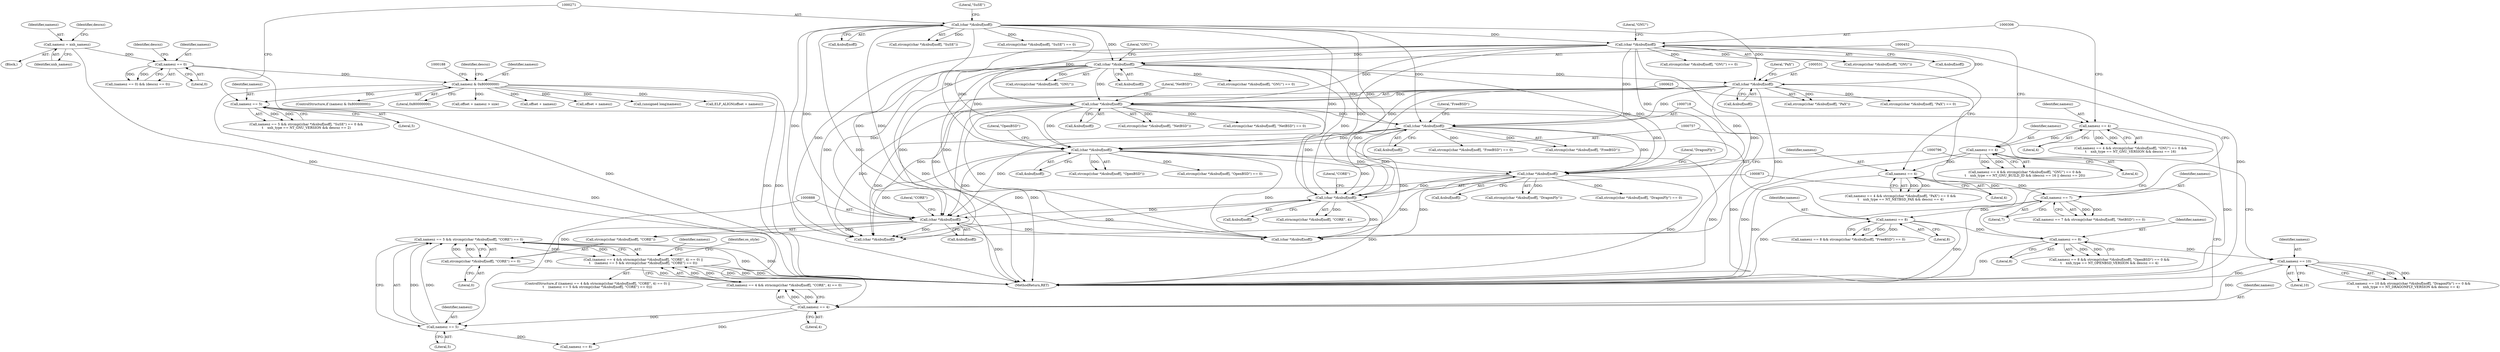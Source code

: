 digraph "0_file_39c7ac1106be844a5296d3eb5971946cc09ffda0@API" {
"1000881" [label="(Call,namesz == 5 && strcmp((char *)&nbuf[noff], \"CORE\") == 0)"];
"1000882" [label="(Call,namesz == 5)"];
"1000867" [label="(Call,namesz == 4)"];
"1000789" [label="(Call,namesz == 10)"];
"1000750" [label="(Call,namesz == 8)"];
"1000712" [label="(Call,namesz == 8)"];
"1000619" [label="(Call,namesz == 7)"];
"1000524" [label="(Call,namesz == 4)"];
"1000445" [label="(Call,namesz == 4)"];
"1000299" [label="(Call,namesz == 4)"];
"1000264" [label="(Call,namesz == 5)"];
"1000183" [label="(Call,namesz & 0x80000000)"];
"1000168" [label="(Call,namesz == 0)"];
"1000160" [label="(Call,namesz = xnh_namesz)"];
"1000885" [label="(Call,strcmp((char *)&nbuf[noff], \"CORE\") == 0)"];
"1000887" [label="(Call,(char *)&nbuf[noff])"];
"1000872" [label="(Call,(char *)&nbuf[noff])"];
"1000756" [label="(Call,(char *)&nbuf[noff])"];
"1000624" [label="(Call,(char *)&nbuf[noff])"];
"1000305" [label="(Call,(char *)&nbuf[noff])"];
"1000270" [label="(Call,(char *)&nbuf[noff])"];
"1000451" [label="(Call,(char *)&nbuf[noff])"];
"1000530" [label="(Call,(char *)&nbuf[noff])"];
"1000717" [label="(Call,(char *)&nbuf[noff])"];
"1000795" [label="(Call,(char *)&nbuf[noff])"];
"1000865" [label="(Call,(namesz == 4 && strncmp((char *)&nbuf[noff], \"CORE\", 4) == 0) ||\n\t    (namesz == 5 && strcmp((char *)&nbuf[noff], \"CORE\") == 0))"];
"1000883" [label="(Identifier,namesz)"];
"1000624" [label="(Call,(char *)&nbuf[noff])"];
"1000272" [label="(Call,&nbuf[noff])"];
"1000449" [label="(Call,strcmp((char *)&nbuf[noff], \"GNU\") == 0)"];
"1000889" [label="(Call,&nbuf[noff])"];
"1000791" [label="(Literal,10)"];
"1000902" [label="(Identifier,namesz)"];
"1000300" [label="(Identifier,namesz)"];
"1000266" [label="(Literal,5)"];
"1000447" [label="(Literal,4)"];
"1000865" [label="(Call,(namesz == 4 && strncmp((char *)&nbuf[noff], \"CORE\", 4) == 0) ||\n\t    (namesz == 5 && strcmp((char *)&nbuf[noff], \"CORE\") == 0))"];
"1000756" [label="(Call,(char *)&nbuf[noff])"];
"1000754" [label="(Call,strcmp((char *)&nbuf[noff], \"OpenBSD\") == 0)"];
"1000192" [label="(Call,(unsigned long)namesz)"];
"1000169" [label="(Identifier,namesz)"];
"1000886" [label="(Call,strcmp((char *)&nbuf[noff], \"CORE\"))"];
"1000906" [label="(Call,(char *)&nbuf[noff])"];
"1000276" [label="(Literal,\"SuSE\")"];
"1000794" [label="(Call,strcmp((char *)&nbuf[noff], \"DragonFly\"))"];
"1000620" [label="(Identifier,namesz)"];
"1000751" [label="(Identifier,namesz)"];
"1000217" [label="(Call,ELF_ALIGN(offset + namesz))"];
"1000719" [label="(Call,&nbuf[noff])"];
"1000790" [label="(Identifier,namesz)"];
"1000867" [label="(Call,namesz == 4)"];
"1000789" [label="(Call,namesz == 10)"];
"1000182" [label="(ControlStructure,if (namesz & 0x80000000))"];
"1000872" [label="(Call,(char *)&nbuf[noff])"];
"1000762" [label="(Literal,\"OpenBSD\")"];
"1000868" [label="(Identifier,namesz)"];
"1000893" [label="(Literal,\"CORE\")"];
"1000162" [label="(Identifier,xnh_namesz)"];
"1000445" [label="(Call,namesz == 4)"];
"1000183" [label="(Call,namesz & 0x80000000)"];
"1000750" [label="(Call,namesz == 8)"];
"1000265" [label="(Identifier,namesz)"];
"1000712" [label="(Call,namesz == 8)"];
"1000801" [label="(Literal,\"DragonFly\")"];
"1000185" [label="(Literal,0x80000000)"];
"1000222" [label="(Call,offset + namesz > size)"];
"1000711" [label="(Call,namesz == 8 && strcmp((char *)&nbuf[noff], \"FreeBSD\") == 0)"];
"1000298" [label="(Call,namesz == 4 && strcmp((char *)&nbuf[noff], \"GNU\") == 0 &&\n\t    xnh_type == NT_GNU_VERSION && descsz == 16)"];
"1000717" [label="(Call,(char *)&nbuf[noff])"];
"1000532" [label="(Call,&nbuf[noff])"];
"1000305" [label="(Call,(char *)&nbuf[noff])"];
"1000450" [label="(Call,strcmp((char *)&nbuf[noff], \"GNU\"))"];
"1000199" [label="(Identifier,descsz)"];
"1000303" [label="(Call,strcmp((char *)&nbuf[noff], \"GNU\") == 0)"];
"1000263" [label="(Call,namesz == 5 && strcmp((char *)&nbuf[noff], \"SuSE\") == 0 &&\n\t    xnh_type == NT_GNU_VERSION && descsz == 2)"];
"1000269" [label="(Call,strcmp((char *)&nbuf[noff], \"SuSE\"))"];
"1000536" [label="(Literal,\"PaX\")"];
"1000723" [label="(Literal,\"FreeBSD\")"];
"1000885" [label="(Call,strcmp((char *)&nbuf[noff], \"CORE\") == 0)"];
"1000925" [label="(Call,(char *)&nbuf[noff])"];
"1000882" [label="(Call,namesz == 5)"];
"1000457" [label="(Literal,\"GNU\")"];
"1000268" [label="(Call,strcmp((char *)&nbuf[noff], \"SuSE\") == 0)"];
"1000621" [label="(Literal,7)"];
"1000170" [label="(Literal,0)"];
"1000793" [label="(Call,strcmp((char *)&nbuf[noff], \"DragonFly\") == 0)"];
"1000619" [label="(Call,namesz == 7)"];
"1000270" [label="(Call,(char *)&nbuf[noff])"];
"1000797" [label="(Call,&nbuf[noff])"];
"1000223" [label="(Call,offset + namesz)"];
"1000630" [label="(Literal,\"NetBSD\")"];
"1000164" [label="(Identifier,descsz)"];
"1000311" [label="(Literal,\"GNU\")"];
"1001237" [label="(MethodReturn,RET)"];
"1000715" [label="(Call,strcmp((char *)&nbuf[noff], \"FreeBSD\") == 0)"];
"1000530" [label="(Call,(char *)&nbuf[noff])"];
"1000626" [label="(Call,&nbuf[noff])"];
"1000758" [label="(Call,&nbuf[noff])"];
"1000878" [label="(Literal,\"CORE\")"];
"1000304" [label="(Call,strcmp((char *)&nbuf[noff], \"GNU\"))"];
"1000167" [label="(Call,(namesz == 0) && (descsz == 0))"];
"1000307" [label="(Call,&nbuf[noff])"];
"1000623" [label="(Call,strcmp((char *)&nbuf[noff], \"NetBSD\"))"];
"1000451" [label="(Call,(char *)&nbuf[noff])"];
"1000866" [label="(Call,namesz == 4 && strncmp((char *)&nbuf[noff], \"CORE\", 4) == 0)"];
"1000299" [label="(Call,namesz == 4)"];
"1000795" [label="(Call,(char *)&nbuf[noff])"];
"1000529" [label="(Call,strcmp((char *)&nbuf[noff], \"PaX\"))"];
"1000446" [label="(Identifier,namesz)"];
"1000894" [label="(Literal,0)"];
"1000526" [label="(Literal,4)"];
"1000618" [label="(Call,namesz == 7 && strcmp((char *)&nbuf[noff], \"NetBSD\") == 0)"];
"1000869" [label="(Literal,4)"];
"1000871" [label="(Call,strncmp((char *)&nbuf[noff], \"CORE\", 4))"];
"1000168" [label="(Call,namesz == 0)"];
"1000528" [label="(Call,strcmp((char *)&nbuf[noff], \"PaX\") == 0)"];
"1000752" [label="(Literal,8)"];
"1000713" [label="(Identifier,namesz)"];
"1000161" [label="(Identifier,namesz)"];
"1000622" [label="(Call,strcmp((char *)&nbuf[noff], \"NetBSD\") == 0)"];
"1000301" [label="(Literal,4)"];
"1000881" [label="(Call,namesz == 5 && strcmp((char *)&nbuf[noff], \"CORE\") == 0)"];
"1000749" [label="(Call,namesz == 8 && strcmp((char *)&nbuf[noff], \"OpenBSD\") == 0 &&\n\t    xnh_type == NT_OPENBSD_VERSION && descsz == 4)"];
"1000874" [label="(Call,&nbuf[noff])"];
"1000525" [label="(Identifier,namesz)"];
"1000160" [label="(Call,namesz = xnh_namesz)"];
"1000901" [label="(Call,namesz == 8)"];
"1000755" [label="(Call,strcmp((char *)&nbuf[noff], \"OpenBSD\"))"];
"1000864" [label="(ControlStructure,if ((namesz == 4 && strncmp((char *)&nbuf[noff], \"CORE\", 4) == 0) ||\n\t    (namesz == 5 && strcmp((char *)&nbuf[noff], \"CORE\") == 0)))"];
"1000184" [label="(Identifier,namesz)"];
"1000523" [label="(Call,namesz == 4 && strcmp((char *)&nbuf[noff], \"PaX\") == 0 &&\n\t    xnh_type == NT_NETBSD_PAX && descsz == 4)"];
"1000788" [label="(Call,namesz == 10 && strcmp((char *)&nbuf[noff], \"DragonFly\") == 0 &&\n\t    xnh_type == NT_DRAGONFLY_VERSION && descsz == 4)"];
"1000716" [label="(Call,strcmp((char *)&nbuf[noff], \"FreeBSD\"))"];
"1000897" [label="(Identifier,os_style)"];
"1000125" [label="(Block,)"];
"1000524" [label="(Call,namesz == 4)"];
"1000453" [label="(Call,&nbuf[noff])"];
"1000264" [label="(Call,namesz == 5)"];
"1000444" [label="(Call,namesz == 4 && strcmp((char *)&nbuf[noff], \"GNU\") == 0 &&\n\t    xnh_type == NT_GNU_BUILD_ID && (descsz == 16 || descsz == 20))"];
"1000714" [label="(Literal,8)"];
"1000218" [label="(Call,offset + namesz)"];
"1000172" [label="(Identifier,descsz)"];
"1000887" [label="(Call,(char *)&nbuf[noff])"];
"1000884" [label="(Literal,5)"];
"1000881" -> "1000865"  [label="AST: "];
"1000881" -> "1000882"  [label="CFG: "];
"1000881" -> "1000885"  [label="CFG: "];
"1000882" -> "1000881"  [label="AST: "];
"1000885" -> "1000881"  [label="AST: "];
"1000865" -> "1000881"  [label="CFG: "];
"1000881" -> "1001237"  [label="DDG: "];
"1000881" -> "1001237"  [label="DDG: "];
"1000881" -> "1000865"  [label="DDG: "];
"1000881" -> "1000865"  [label="DDG: "];
"1000882" -> "1000881"  [label="DDG: "];
"1000882" -> "1000881"  [label="DDG: "];
"1000885" -> "1000881"  [label="DDG: "];
"1000885" -> "1000881"  [label="DDG: "];
"1000882" -> "1000884"  [label="CFG: "];
"1000883" -> "1000882"  [label="AST: "];
"1000884" -> "1000882"  [label="AST: "];
"1000888" -> "1000882"  [label="CFG: "];
"1000867" -> "1000882"  [label="DDG: "];
"1000882" -> "1000901"  [label="DDG: "];
"1000867" -> "1000866"  [label="AST: "];
"1000867" -> "1000869"  [label="CFG: "];
"1000868" -> "1000867"  [label="AST: "];
"1000869" -> "1000867"  [label="AST: "];
"1000873" -> "1000867"  [label="CFG: "];
"1000866" -> "1000867"  [label="CFG: "];
"1000867" -> "1000866"  [label="DDG: "];
"1000867" -> "1000866"  [label="DDG: "];
"1000789" -> "1000867"  [label="DDG: "];
"1000183" -> "1000867"  [label="DDG: "];
"1000867" -> "1000901"  [label="DDG: "];
"1000789" -> "1000788"  [label="AST: "];
"1000789" -> "1000791"  [label="CFG: "];
"1000790" -> "1000789"  [label="AST: "];
"1000791" -> "1000789"  [label="AST: "];
"1000796" -> "1000789"  [label="CFG: "];
"1000788" -> "1000789"  [label="CFG: "];
"1000789" -> "1001237"  [label="DDG: "];
"1000789" -> "1000788"  [label="DDG: "];
"1000789" -> "1000788"  [label="DDG: "];
"1000750" -> "1000789"  [label="DDG: "];
"1000750" -> "1000749"  [label="AST: "];
"1000750" -> "1000752"  [label="CFG: "];
"1000751" -> "1000750"  [label="AST: "];
"1000752" -> "1000750"  [label="AST: "];
"1000757" -> "1000750"  [label="CFG: "];
"1000749" -> "1000750"  [label="CFG: "];
"1000750" -> "1001237"  [label="DDG: "];
"1000750" -> "1000749"  [label="DDG: "];
"1000750" -> "1000749"  [label="DDG: "];
"1000712" -> "1000750"  [label="DDG: "];
"1000712" -> "1000711"  [label="AST: "];
"1000712" -> "1000714"  [label="CFG: "];
"1000713" -> "1000712"  [label="AST: "];
"1000714" -> "1000712"  [label="AST: "];
"1000718" -> "1000712"  [label="CFG: "];
"1000711" -> "1000712"  [label="CFG: "];
"1000712" -> "1001237"  [label="DDG: "];
"1000712" -> "1000711"  [label="DDG: "];
"1000712" -> "1000711"  [label="DDG: "];
"1000619" -> "1000712"  [label="DDG: "];
"1000619" -> "1000618"  [label="AST: "];
"1000619" -> "1000621"  [label="CFG: "];
"1000620" -> "1000619"  [label="AST: "];
"1000621" -> "1000619"  [label="AST: "];
"1000625" -> "1000619"  [label="CFG: "];
"1000618" -> "1000619"  [label="CFG: "];
"1000619" -> "1001237"  [label="DDG: "];
"1000619" -> "1000618"  [label="DDG: "];
"1000619" -> "1000618"  [label="DDG: "];
"1000524" -> "1000619"  [label="DDG: "];
"1000524" -> "1000523"  [label="AST: "];
"1000524" -> "1000526"  [label="CFG: "];
"1000525" -> "1000524"  [label="AST: "];
"1000526" -> "1000524"  [label="AST: "];
"1000531" -> "1000524"  [label="CFG: "];
"1000523" -> "1000524"  [label="CFG: "];
"1000524" -> "1001237"  [label="DDG: "];
"1000524" -> "1000523"  [label="DDG: "];
"1000524" -> "1000523"  [label="DDG: "];
"1000445" -> "1000524"  [label="DDG: "];
"1000445" -> "1000444"  [label="AST: "];
"1000445" -> "1000447"  [label="CFG: "];
"1000446" -> "1000445"  [label="AST: "];
"1000447" -> "1000445"  [label="AST: "];
"1000452" -> "1000445"  [label="CFG: "];
"1000444" -> "1000445"  [label="CFG: "];
"1000445" -> "1001237"  [label="DDG: "];
"1000445" -> "1000444"  [label="DDG: "];
"1000445" -> "1000444"  [label="DDG: "];
"1000299" -> "1000445"  [label="DDG: "];
"1000299" -> "1000298"  [label="AST: "];
"1000299" -> "1000301"  [label="CFG: "];
"1000300" -> "1000299"  [label="AST: "];
"1000301" -> "1000299"  [label="AST: "];
"1000306" -> "1000299"  [label="CFG: "];
"1000298" -> "1000299"  [label="CFG: "];
"1000299" -> "1001237"  [label="DDG: "];
"1000299" -> "1000298"  [label="DDG: "];
"1000299" -> "1000298"  [label="DDG: "];
"1000264" -> "1000299"  [label="DDG: "];
"1000264" -> "1000263"  [label="AST: "];
"1000264" -> "1000266"  [label="CFG: "];
"1000265" -> "1000264"  [label="AST: "];
"1000266" -> "1000264"  [label="AST: "];
"1000271" -> "1000264"  [label="CFG: "];
"1000263" -> "1000264"  [label="CFG: "];
"1000264" -> "1000263"  [label="DDG: "];
"1000264" -> "1000263"  [label="DDG: "];
"1000183" -> "1000264"  [label="DDG: "];
"1000183" -> "1000182"  [label="AST: "];
"1000183" -> "1000185"  [label="CFG: "];
"1000184" -> "1000183"  [label="AST: "];
"1000185" -> "1000183"  [label="AST: "];
"1000188" -> "1000183"  [label="CFG: "];
"1000199" -> "1000183"  [label="CFG: "];
"1000183" -> "1001237"  [label="DDG: "];
"1000183" -> "1001237"  [label="DDG: "];
"1000168" -> "1000183"  [label="DDG: "];
"1000183" -> "1000192"  [label="DDG: "];
"1000183" -> "1000217"  [label="DDG: "];
"1000183" -> "1000218"  [label="DDG: "];
"1000183" -> "1000222"  [label="DDG: "];
"1000183" -> "1000223"  [label="DDG: "];
"1000168" -> "1000167"  [label="AST: "];
"1000168" -> "1000170"  [label="CFG: "];
"1000169" -> "1000168"  [label="AST: "];
"1000170" -> "1000168"  [label="AST: "];
"1000172" -> "1000168"  [label="CFG: "];
"1000167" -> "1000168"  [label="CFG: "];
"1000168" -> "1001237"  [label="DDG: "];
"1000168" -> "1000167"  [label="DDG: "];
"1000168" -> "1000167"  [label="DDG: "];
"1000160" -> "1000168"  [label="DDG: "];
"1000160" -> "1000125"  [label="AST: "];
"1000160" -> "1000162"  [label="CFG: "];
"1000161" -> "1000160"  [label="AST: "];
"1000162" -> "1000160"  [label="AST: "];
"1000164" -> "1000160"  [label="CFG: "];
"1000160" -> "1001237"  [label="DDG: "];
"1000885" -> "1000894"  [label="CFG: "];
"1000886" -> "1000885"  [label="AST: "];
"1000894" -> "1000885"  [label="AST: "];
"1000885" -> "1001237"  [label="DDG: "];
"1000887" -> "1000885"  [label="DDG: "];
"1000887" -> "1000886"  [label="AST: "];
"1000887" -> "1000889"  [label="CFG: "];
"1000888" -> "1000887"  [label="AST: "];
"1000889" -> "1000887"  [label="AST: "];
"1000893" -> "1000887"  [label="CFG: "];
"1000887" -> "1001237"  [label="DDG: "];
"1000887" -> "1000886"  [label="DDG: "];
"1000872" -> "1000887"  [label="DDG: "];
"1000756" -> "1000887"  [label="DDG: "];
"1000624" -> "1000887"  [label="DDG: "];
"1000305" -> "1000887"  [label="DDG: "];
"1000270" -> "1000887"  [label="DDG: "];
"1000530" -> "1000887"  [label="DDG: "];
"1000795" -> "1000887"  [label="DDG: "];
"1000451" -> "1000887"  [label="DDG: "];
"1000717" -> "1000887"  [label="DDG: "];
"1000887" -> "1000906"  [label="DDG: "];
"1000887" -> "1000925"  [label="DDG: "];
"1000872" -> "1000871"  [label="AST: "];
"1000872" -> "1000874"  [label="CFG: "];
"1000873" -> "1000872"  [label="AST: "];
"1000874" -> "1000872"  [label="AST: "];
"1000878" -> "1000872"  [label="CFG: "];
"1000872" -> "1001237"  [label="DDG: "];
"1000872" -> "1000871"  [label="DDG: "];
"1000756" -> "1000872"  [label="DDG: "];
"1000624" -> "1000872"  [label="DDG: "];
"1000305" -> "1000872"  [label="DDG: "];
"1000270" -> "1000872"  [label="DDG: "];
"1000530" -> "1000872"  [label="DDG: "];
"1000795" -> "1000872"  [label="DDG: "];
"1000451" -> "1000872"  [label="DDG: "];
"1000717" -> "1000872"  [label="DDG: "];
"1000872" -> "1000906"  [label="DDG: "];
"1000872" -> "1000925"  [label="DDG: "];
"1000756" -> "1000755"  [label="AST: "];
"1000756" -> "1000758"  [label="CFG: "];
"1000757" -> "1000756"  [label="AST: "];
"1000758" -> "1000756"  [label="AST: "];
"1000762" -> "1000756"  [label="CFG: "];
"1000756" -> "1001237"  [label="DDG: "];
"1000756" -> "1000754"  [label="DDG: "];
"1000756" -> "1000755"  [label="DDG: "];
"1000624" -> "1000756"  [label="DDG: "];
"1000305" -> "1000756"  [label="DDG: "];
"1000270" -> "1000756"  [label="DDG: "];
"1000530" -> "1000756"  [label="DDG: "];
"1000451" -> "1000756"  [label="DDG: "];
"1000717" -> "1000756"  [label="DDG: "];
"1000756" -> "1000795"  [label="DDG: "];
"1000756" -> "1000906"  [label="DDG: "];
"1000756" -> "1000925"  [label="DDG: "];
"1000624" -> "1000623"  [label="AST: "];
"1000624" -> "1000626"  [label="CFG: "];
"1000625" -> "1000624"  [label="AST: "];
"1000626" -> "1000624"  [label="AST: "];
"1000630" -> "1000624"  [label="CFG: "];
"1000624" -> "1001237"  [label="DDG: "];
"1000624" -> "1000622"  [label="DDG: "];
"1000624" -> "1000623"  [label="DDG: "];
"1000305" -> "1000624"  [label="DDG: "];
"1000451" -> "1000624"  [label="DDG: "];
"1000270" -> "1000624"  [label="DDG: "];
"1000530" -> "1000624"  [label="DDG: "];
"1000624" -> "1000717"  [label="DDG: "];
"1000624" -> "1000795"  [label="DDG: "];
"1000624" -> "1000906"  [label="DDG: "];
"1000624" -> "1000925"  [label="DDG: "];
"1000305" -> "1000304"  [label="AST: "];
"1000305" -> "1000307"  [label="CFG: "];
"1000306" -> "1000305"  [label="AST: "];
"1000307" -> "1000305"  [label="AST: "];
"1000311" -> "1000305"  [label="CFG: "];
"1000305" -> "1001237"  [label="DDG: "];
"1000305" -> "1000303"  [label="DDG: "];
"1000305" -> "1000304"  [label="DDG: "];
"1000270" -> "1000305"  [label="DDG: "];
"1000305" -> "1000451"  [label="DDG: "];
"1000305" -> "1000530"  [label="DDG: "];
"1000305" -> "1000717"  [label="DDG: "];
"1000305" -> "1000795"  [label="DDG: "];
"1000305" -> "1000906"  [label="DDG: "];
"1000305" -> "1000925"  [label="DDG: "];
"1000270" -> "1000269"  [label="AST: "];
"1000270" -> "1000272"  [label="CFG: "];
"1000271" -> "1000270"  [label="AST: "];
"1000272" -> "1000270"  [label="AST: "];
"1000276" -> "1000270"  [label="CFG: "];
"1000270" -> "1001237"  [label="DDG: "];
"1000270" -> "1000268"  [label="DDG: "];
"1000270" -> "1000269"  [label="DDG: "];
"1000270" -> "1000451"  [label="DDG: "];
"1000270" -> "1000530"  [label="DDG: "];
"1000270" -> "1000717"  [label="DDG: "];
"1000270" -> "1000795"  [label="DDG: "];
"1000270" -> "1000906"  [label="DDG: "];
"1000270" -> "1000925"  [label="DDG: "];
"1000451" -> "1000450"  [label="AST: "];
"1000451" -> "1000453"  [label="CFG: "];
"1000452" -> "1000451"  [label="AST: "];
"1000453" -> "1000451"  [label="AST: "];
"1000457" -> "1000451"  [label="CFG: "];
"1000451" -> "1001237"  [label="DDG: "];
"1000451" -> "1000449"  [label="DDG: "];
"1000451" -> "1000450"  [label="DDG: "];
"1000451" -> "1000530"  [label="DDG: "];
"1000451" -> "1000717"  [label="DDG: "];
"1000451" -> "1000795"  [label="DDG: "];
"1000451" -> "1000906"  [label="DDG: "];
"1000451" -> "1000925"  [label="DDG: "];
"1000530" -> "1000529"  [label="AST: "];
"1000530" -> "1000532"  [label="CFG: "];
"1000531" -> "1000530"  [label="AST: "];
"1000532" -> "1000530"  [label="AST: "];
"1000536" -> "1000530"  [label="CFG: "];
"1000530" -> "1001237"  [label="DDG: "];
"1000530" -> "1000528"  [label="DDG: "];
"1000530" -> "1000529"  [label="DDG: "];
"1000530" -> "1000717"  [label="DDG: "];
"1000530" -> "1000795"  [label="DDG: "];
"1000530" -> "1000906"  [label="DDG: "];
"1000530" -> "1000925"  [label="DDG: "];
"1000717" -> "1000716"  [label="AST: "];
"1000717" -> "1000719"  [label="CFG: "];
"1000718" -> "1000717"  [label="AST: "];
"1000719" -> "1000717"  [label="AST: "];
"1000723" -> "1000717"  [label="CFG: "];
"1000717" -> "1001237"  [label="DDG: "];
"1000717" -> "1000715"  [label="DDG: "];
"1000717" -> "1000716"  [label="DDG: "];
"1000717" -> "1000795"  [label="DDG: "];
"1000717" -> "1000906"  [label="DDG: "];
"1000717" -> "1000925"  [label="DDG: "];
"1000795" -> "1000794"  [label="AST: "];
"1000795" -> "1000797"  [label="CFG: "];
"1000796" -> "1000795"  [label="AST: "];
"1000797" -> "1000795"  [label="AST: "];
"1000801" -> "1000795"  [label="CFG: "];
"1000795" -> "1001237"  [label="DDG: "];
"1000795" -> "1000793"  [label="DDG: "];
"1000795" -> "1000794"  [label="DDG: "];
"1000795" -> "1000906"  [label="DDG: "];
"1000795" -> "1000925"  [label="DDG: "];
"1000865" -> "1000864"  [label="AST: "];
"1000865" -> "1000866"  [label="CFG: "];
"1000866" -> "1000865"  [label="AST: "];
"1000897" -> "1000865"  [label="CFG: "];
"1000902" -> "1000865"  [label="CFG: "];
"1000865" -> "1001237"  [label="DDG: "];
"1000865" -> "1001237"  [label="DDG: "];
"1000865" -> "1001237"  [label="DDG: "];
"1000866" -> "1000865"  [label="DDG: "];
"1000866" -> "1000865"  [label="DDG: "];
}
